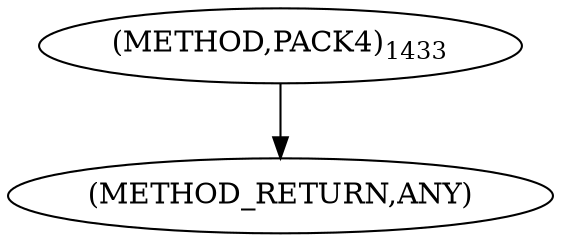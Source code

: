 digraph "PACK4" {  
"100661" [label = <(METHOD,PACK4)<SUB>1433</SUB>> ]
"100666" [label = <(METHOD_RETURN,ANY)> ]
  "100661" -> "100666" 
}
